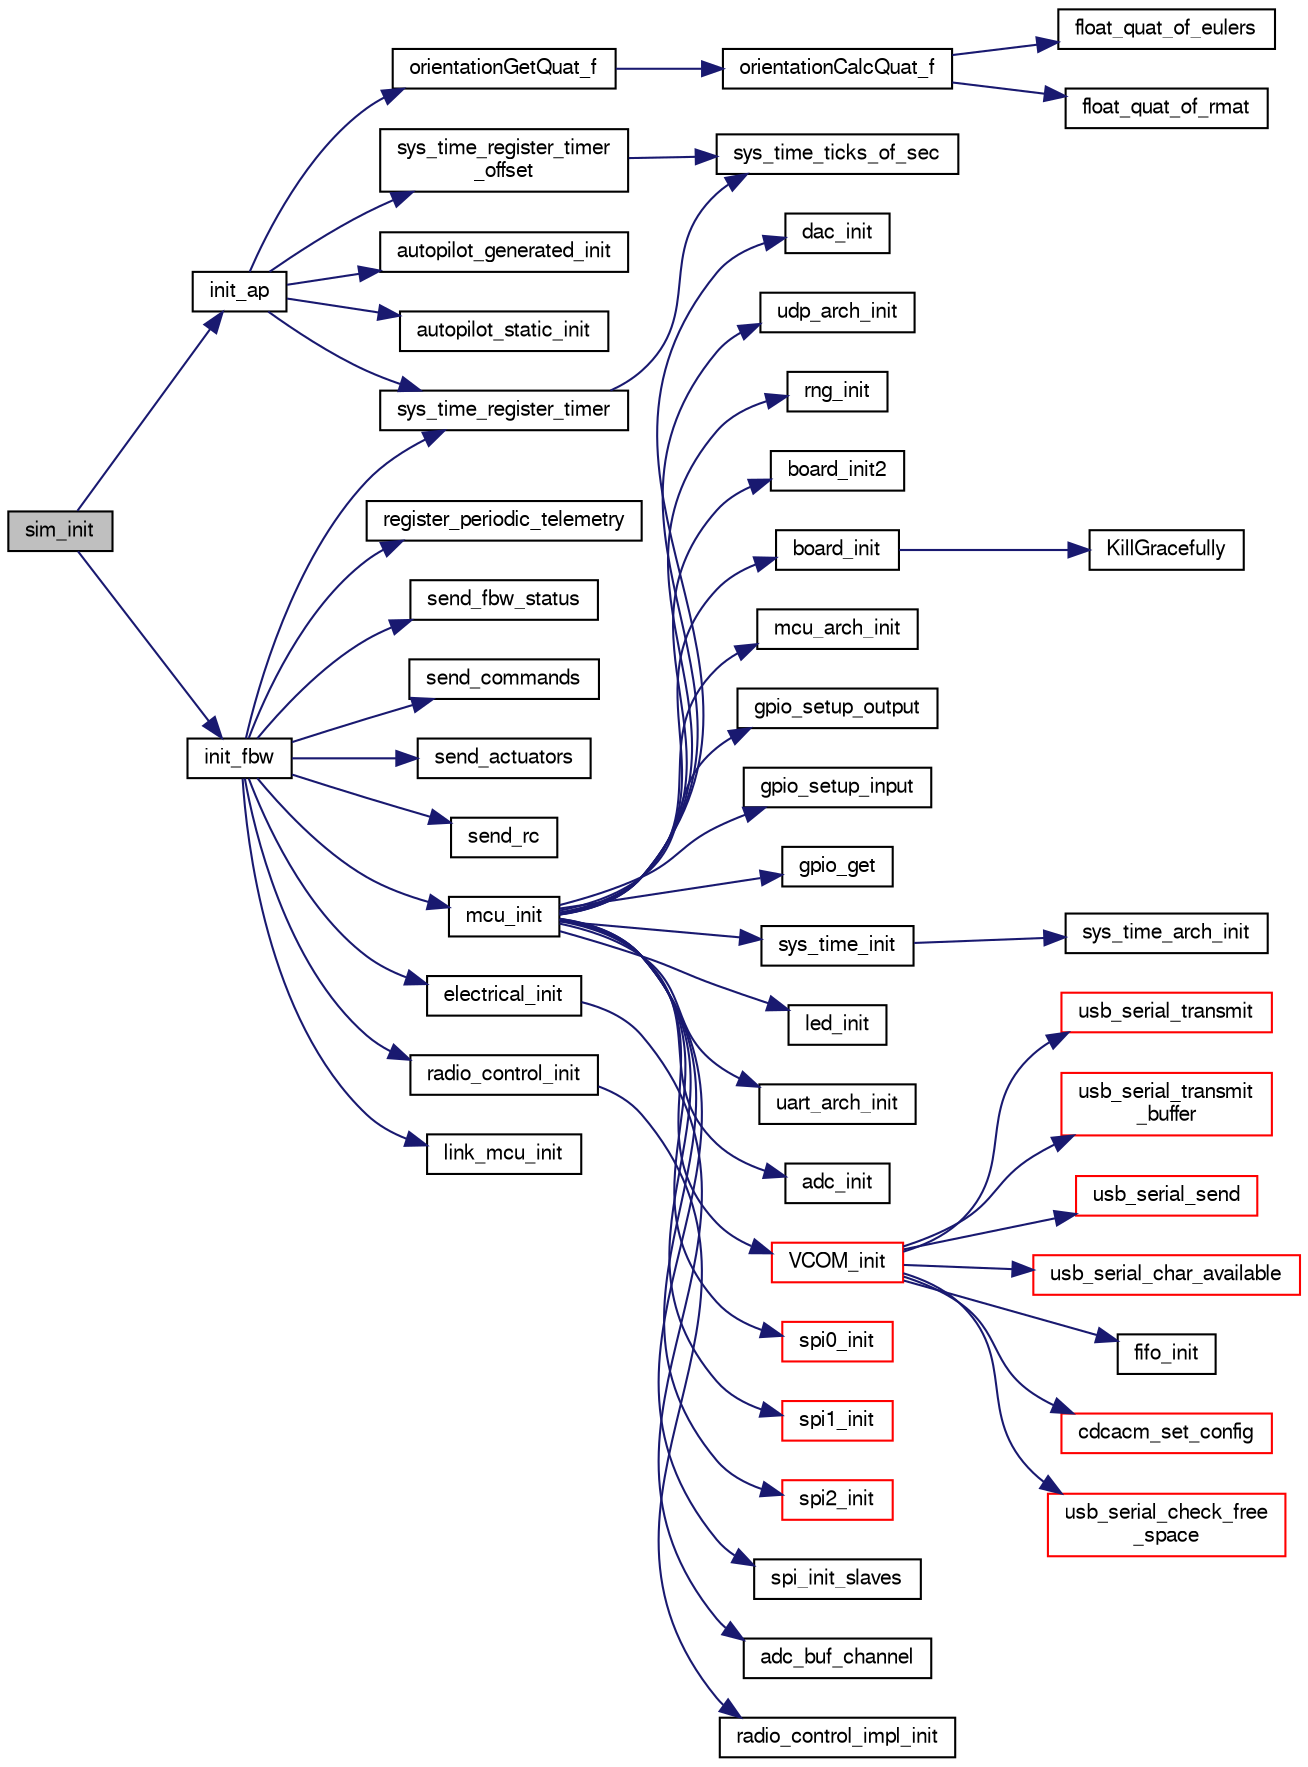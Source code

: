 digraph "sim_init"
{
  edge [fontname="FreeSans",fontsize="10",labelfontname="FreeSans",labelfontsize="10"];
  node [fontname="FreeSans",fontsize="10",shape=record];
  rankdir="LR";
  Node1 [label="sim_init",height=0.2,width=0.4,color="black", fillcolor="grey75", style="filled", fontcolor="black"];
  Node1 -> Node2 [color="midnightblue",fontsize="10",style="solid",fontname="FreeSans"];
  Node2 [label="init_ap",height=0.2,width=0.4,color="black", fillcolor="white", style="filled",URL="$fixedwing_2main__ap_8c.html#a0913f0248fbbe56a5ec65e10e36c9f30"];
  Node2 -> Node3 [color="midnightblue",fontsize="10",style="solid",fontname="FreeSans"];
  Node3 [label="autopilot_generated_init",height=0.2,width=0.4,color="black", fillcolor="white", style="filled",URL="$fixedwing_2autopilot__generated_8c.html#a6a545a575906e265b766ad17989a81bc"];
  Node2 -> Node4 [color="midnightblue",fontsize="10",style="solid",fontname="FreeSans"];
  Node4 [label="autopilot_static_init",height=0.2,width=0.4,color="black", fillcolor="white", style="filled",URL="$fixedwing_2autopilot__static_8c.html#a5d8bb91f4e3f32d4ef18ca56b5f38d24",tooltip="Static autopilot API. "];
  Node2 -> Node5 [color="midnightblue",fontsize="10",style="solid",fontname="FreeSans"];
  Node5 [label="sys_time_register_timer",height=0.2,width=0.4,color="black", fillcolor="white", style="filled",URL="$sys__time_8c.html#a3ababed8b6819006aaf919a663efe8cd",tooltip="Register a new system timer. "];
  Node5 -> Node6 [color="midnightblue",fontsize="10",style="solid",fontname="FreeSans"];
  Node6 [label="sys_time_ticks_of_sec",height=0.2,width=0.4,color="black", fillcolor="white", style="filled",URL="$sys__time_8h.html#a2894f16d75a4d3c6ad1449d7bba85406"];
  Node2 -> Node7 [color="midnightblue",fontsize="10",style="solid",fontname="FreeSans"];
  Node7 [label="sys_time_register_timer\l_offset",height=0.2,width=0.4,color="black", fillcolor="white", style="filled",URL="$sys__time_8c.html#a47c219332312321b7b2bc31ed6a23ba9",tooltip="Register a new system timer with an fixed offset from another one. "];
  Node7 -> Node6 [color="midnightblue",fontsize="10",style="solid",fontname="FreeSans"];
  Node2 -> Node8 [color="midnightblue",fontsize="10",style="solid",fontname="FreeSans"];
  Node8 [label="orientationGetQuat_f",height=0.2,width=0.4,color="black", fillcolor="white", style="filled",URL="$group__math__orientation__representation.html#ga4bc38966bac43e1f55b2f042d8f2e411",tooltip="Get vehicle body attitude quaternion (float). "];
  Node8 -> Node9 [color="midnightblue",fontsize="10",style="solid",fontname="FreeSans"];
  Node9 [label="orientationCalcQuat_f",height=0.2,width=0.4,color="black", fillcolor="white", style="filled",URL="$group__math__orientation__representation.html#ga33edf7d5bd278bed617fb5aa88559dc2"];
  Node9 -> Node10 [color="midnightblue",fontsize="10",style="solid",fontname="FreeSans"];
  Node10 [label="float_quat_of_rmat",height=0.2,width=0.4,color="black", fillcolor="white", style="filled",URL="$group__math__algebra__float.html#ga29a7db3c967cea290d25b28b4d17f01f",tooltip="Quaternion from rotation matrix. "];
  Node9 -> Node11 [color="midnightblue",fontsize="10",style="solid",fontname="FreeSans"];
  Node11 [label="float_quat_of_eulers",height=0.2,width=0.4,color="black", fillcolor="white", style="filled",URL="$group__math__algebra__float.html#ga99c8f1ff70a5b638cf87ea816f1756a2",tooltip="quat of euler roation &#39;ZYX&#39; "];
  Node1 -> Node12 [color="midnightblue",fontsize="10",style="solid",fontname="FreeSans"];
  Node12 [label="init_fbw",height=0.2,width=0.4,color="black", fillcolor="white", style="filled",URL="$fixedwing_2main__fbw_8c.html#ad86b7fe577a2414df2c7a5a9222aa45a"];
  Node12 -> Node13 [color="midnightblue",fontsize="10",style="solid",fontname="FreeSans"];
  Node13 [label="mcu_init",height=0.2,width=0.4,color="black", fillcolor="white", style="filled",URL="$group__mcu__periph.html#ga9af744358ff4b1e3e33d7dd170862f9b",tooltip="Microcontroller peripherals initialization. "];
  Node13 -> Node14 [color="midnightblue",fontsize="10",style="solid",fontname="FreeSans"];
  Node14 [label="board_init",height=0.2,width=0.4,color="black", fillcolor="white", style="filled",URL="$group__mcu__periph.html#ga916f2adc2080b4fe88034086d107a8dc",tooltip="Optional board init function called at the start of mcu_init(). "];
  Node14 -> Node15 [color="midnightblue",fontsize="10",style="solid",fontname="FreeSans"];
  Node15 [label="KillGracefully",height=0.2,width=0.4,color="black", fillcolor="white", style="filled",URL="$ardrone_2board_8c.html#a646b7f375c14d15f1aa843bbe058634f"];
  Node13 -> Node16 [color="midnightblue",fontsize="10",style="solid",fontname="FreeSans"];
  Node16 [label="mcu_arch_init",height=0.2,width=0.4,color="black", fillcolor="white", style="filled",URL="$chibios_2mcu__arch_8c.html#a87671303c7d4a9264b1ffbb07e87f454"];
  Node13 -> Node17 [color="midnightblue",fontsize="10",style="solid",fontname="FreeSans"];
  Node17 [label="gpio_setup_output",height=0.2,width=0.4,color="black", fillcolor="white", style="filled",URL="$chibios_2mcu__periph_2gpio__arch_8c.html#a614c4a447f1e43381d92c682ac3b953f",tooltip="Setup one or more pins of the given GPIO port as outputs. "];
  Node13 -> Node18 [color="midnightblue",fontsize="10",style="solid",fontname="FreeSans"];
  Node18 [label="gpio_setup_input",height=0.2,width=0.4,color="black", fillcolor="white", style="filled",URL="$chibios_2mcu__periph_2gpio__arch_8c.html#ae7d0172a824f41338c10872b96cc541b",tooltip="Setup one or more pins of the given GPIO port as inputs. "];
  Node13 -> Node19 [color="midnightblue",fontsize="10",style="solid",fontname="FreeSans"];
  Node19 [label="gpio_get",height=0.2,width=0.4,color="black", fillcolor="white", style="filled",URL="$chibios_2mcu__periph_2gpio__arch_8h.html#afd6403990094d8cd6010b2e641a977da",tooltip="Get level of a gpio. "];
  Node13 -> Node20 [color="midnightblue",fontsize="10",style="solid",fontname="FreeSans"];
  Node20 [label="sys_time_init",height=0.2,width=0.4,color="black", fillcolor="white", style="filled",URL="$sys__time_8c.html#a1e6b75f4db9128a3326d8a6283b0af43"];
  Node20 -> Node21 [color="midnightblue",fontsize="10",style="solid",fontname="FreeSans"];
  Node21 [label="sys_time_arch_init",height=0.2,width=0.4,color="black", fillcolor="white", style="filled",URL="$chibios_2mcu__periph_2sys__time__arch_8c.html#a9b31c2feb846b96205ae20ea6883e1c4"];
  Node13 -> Node22 [color="midnightblue",fontsize="10",style="solid",fontname="FreeSans"];
  Node22 [label="led_init",height=0.2,width=0.4,color="black", fillcolor="white", style="filled",URL="$led_8h.html#a9d9d9b1f30592189c3aa7358c626218f",tooltip="Automatic initialization of actived LED Set to OFF at startup. "];
  Node13 -> Node23 [color="midnightblue",fontsize="10",style="solid",fontname="FreeSans"];
  Node23 [label="uart_arch_init",height=0.2,width=0.4,color="black", fillcolor="white", style="filled",URL="$linux_2mcu__periph_2uart__arch_8c.html#a7e440684a8b6a4088b2f1d5b4dc47587"];
  Node13 -> Node24 [color="midnightblue",fontsize="10",style="solid",fontname="FreeSans"];
  Node24 [label="adc_init",height=0.2,width=0.4,color="black", fillcolor="white", style="filled",URL="$chibios_2mcu__periph_2adc__arch_8c.html#a2b815e6730e8723a6d1d06d9ef8f31c0",tooltip="Adc init. "];
  Node13 -> Node25 [color="midnightblue",fontsize="10",style="solid",fontname="FreeSans"];
  Node25 [label="VCOM_init",height=0.2,width=0.4,color="red", fillcolor="white", style="filled",URL="$usb__ser__hw_8c.html#a96a54f28bfc8bc28963cd2fac74609cd"];
  Node25 -> Node26 [color="midnightblue",fontsize="10",style="solid",fontname="FreeSans"];
  Node26 [label="fifo_init",height=0.2,width=0.4,color="black", fillcolor="white", style="filled",URL="$usb__ser__hw_8c.html#a1330c98d9b3b1ac7e86b04b86ec99548"];
  Node25 -> Node27 [color="midnightblue",fontsize="10",style="solid",fontname="FreeSans"];
  Node27 [label="cdcacm_set_config",height=0.2,width=0.4,color="red", fillcolor="white", style="filled",URL="$usb__ser__hw_8c.html#a6059acbec27d178fd89f46eac5538e7f",tooltip="Set configuration and control callbacks for CDC device (from libopencm3 examples) ..."];
  Node25 -> Node28 [color="midnightblue",fontsize="10",style="solid",fontname="FreeSans"];
  Node28 [label="usb_serial_check_free\l_space",height=0.2,width=0.4,color="red", fillcolor="white", style="filled",URL="$usb__ser__hw_8c.html#a1ce3208f7bb3a93361d7d3fd6d6949e4"];
  Node25 -> Node29 [color="midnightblue",fontsize="10",style="solid",fontname="FreeSans"];
  Node29 [label="usb_serial_transmit",height=0.2,width=0.4,color="red", fillcolor="white", style="filled",URL="$usb__ser__hw_8c.html#a2293412c574bdf4550e8d8b71724e360"];
  Node25 -> Node30 [color="midnightblue",fontsize="10",style="solid",fontname="FreeSans"];
  Node30 [label="usb_serial_transmit\l_buffer",height=0.2,width=0.4,color="red", fillcolor="white", style="filled",URL="$usb__ser__hw_8c.html#a1e02387a38bab125b67b7dc78970d48f"];
  Node25 -> Node31 [color="midnightblue",fontsize="10",style="solid",fontname="FreeSans"];
  Node31 [label="usb_serial_send",height=0.2,width=0.4,color="red", fillcolor="white", style="filled",URL="$usb__ser__hw_8c.html#ad4148a27686df68c8496d49427d52e36"];
  Node25 -> Node32 [color="midnightblue",fontsize="10",style="solid",fontname="FreeSans"];
  Node32 [label="usb_serial_char_available",height=0.2,width=0.4,color="red", fillcolor="white", style="filled",URL="$usb__ser__hw_8c.html#adaa435f6235136b75de97d7efa7387d1"];
  Node13 -> Node33 [color="midnightblue",fontsize="10",style="solid",fontname="FreeSans"];
  Node33 [label="spi0_init",height=0.2,width=0.4,color="red", fillcolor="white", style="filled",URL="$group__spi.html#ga2437939c4fca0a4a5a4f79460ed3f731"];
  Node13 -> Node34 [color="midnightblue",fontsize="10",style="solid",fontname="FreeSans"];
  Node34 [label="spi1_init",height=0.2,width=0.4,color="red", fillcolor="white", style="filled",URL="$group__spi.html#ga7da3469436debceb731ecb76c920efda"];
  Node13 -> Node35 [color="midnightblue",fontsize="10",style="solid",fontname="FreeSans"];
  Node35 [label="spi2_init",height=0.2,width=0.4,color="red", fillcolor="white", style="filled",URL="$group__spi.html#ga1c8c4e89459606c70f6749714abd4a86"];
  Node13 -> Node36 [color="midnightblue",fontsize="10",style="solid",fontname="FreeSans"];
  Node36 [label="spi_init_slaves",height=0.2,width=0.4,color="black", fillcolor="white", style="filled",URL="$group__spi.html#gafc9125c5764a6749703ae4f1303a16f3",tooltip="spi_init_slaves() function "];
  Node13 -> Node37 [color="midnightblue",fontsize="10",style="solid",fontname="FreeSans"];
  Node37 [label="dac_init",height=0.2,width=0.4,color="black", fillcolor="white", style="filled",URL="$dac_8h.html#a6e622fafee8436bf9cf9f6b120352e3c"];
  Node13 -> Node38 [color="midnightblue",fontsize="10",style="solid",fontname="FreeSans"];
  Node38 [label="udp_arch_init",height=0.2,width=0.4,color="black", fillcolor="white", style="filled",URL="$linux_2mcu__periph_2udp__arch_8c.html#a665732768aad2a0f4b0a396d96485cc2"];
  Node13 -> Node39 [color="midnightblue",fontsize="10",style="solid",fontname="FreeSans"];
  Node39 [label="rng_init",height=0.2,width=0.4,color="black", fillcolor="white", style="filled",URL="$chibios_2mcu__periph_2rng__arch_8c.html#ad5a3df3d0092f55f6ea54ccaa7daf3dc"];
  Node13 -> Node40 [color="midnightblue",fontsize="10",style="solid",fontname="FreeSans"];
  Node40 [label="board_init2",height=0.2,width=0.4,color="black", fillcolor="white", style="filled",URL="$group__mcu__periph.html#gaf8669c6ba2d12460cf1172edd1a5e4a3",tooltip="Optional board init function called at the end of mcu_init(). "];
  Node12 -> Node41 [color="midnightblue",fontsize="10",style="solid",fontname="FreeSans"];
  Node41 [label="electrical_init",height=0.2,width=0.4,color="black", fillcolor="white", style="filled",URL="$electrical_8c.html#ac5e9a56281268bdf6ddec2143b25f16a"];
  Node41 -> Node42 [color="midnightblue",fontsize="10",style="solid",fontname="FreeSans"];
  Node42 [label="adc_buf_channel",height=0.2,width=0.4,color="black", fillcolor="white", style="filled",URL="$chibios_2mcu__periph_2adc__arch_8c.html#a289883844d6749adab1cee5aabe41824",tooltip="Link between ChibiOS ADC drivers and Paparazzi adc_buffers. "];
  Node12 -> Node43 [color="midnightblue",fontsize="10",style="solid",fontname="FreeSans"];
  Node43 [label="radio_control_init",height=0.2,width=0.4,color="black", fillcolor="white", style="filled",URL="$radio__control_8c.html#afb55b39c9ce65c9074c0472838fe551d"];
  Node43 -> Node44 [color="midnightblue",fontsize="10",style="solid",fontname="FreeSans"];
  Node44 [label="radio_control_impl_init",height=0.2,width=0.4,color="black", fillcolor="white", style="filled",URL="$spektrum__arch_8c.html#a6ba4bebf68f7ff39f4569dfe3b1f2832"];
  Node12 -> Node45 [color="midnightblue",fontsize="10",style="solid",fontname="FreeSans"];
  Node45 [label="link_mcu_init",height=0.2,width=0.4,color="black", fillcolor="white", style="filled",URL="$link__mcu__can_8c.html#a4811adaa420099181f04d75d5ba24c25"];
  Node12 -> Node5 [color="midnightblue",fontsize="10",style="solid",fontname="FreeSans"];
  Node12 -> Node46 [color="midnightblue",fontsize="10",style="solid",fontname="FreeSans"];
  Node46 [label="register_periodic_telemetry",height=0.2,width=0.4,color="black", fillcolor="white", style="filled",URL="$telemetry_8c.html#a8b8cf43739f06c54d16370c141b541a0",tooltip="Register a telemetry callback function. "];
  Node12 -> Node47 [color="midnightblue",fontsize="10",style="solid",fontname="FreeSans"];
  Node47 [label="send_fbw_status",height=0.2,width=0.4,color="black", fillcolor="white", style="filled",URL="$fixedwing_2main__fbw_8c.html#a884652270c62613741a5e4d77fe5ee9e"];
  Node12 -> Node48 [color="midnightblue",fontsize="10",style="solid",fontname="FreeSans"];
  Node48 [label="send_commands",height=0.2,width=0.4,color="black", fillcolor="white", style="filled",URL="$fixedwing_2main__fbw_8c.html#a4d3ebf2393fe597ab7a9a9e615ed2efe"];
  Node12 -> Node49 [color="midnightblue",fontsize="10",style="solid",fontname="FreeSans"];
  Node49 [label="send_actuators",height=0.2,width=0.4,color="black", fillcolor="white", style="filled",URL="$demo__ahrs__actuators_8c.html#acd7f051f394d395b1b28750b8e853e9c"];
  Node12 -> Node50 [color="midnightblue",fontsize="10",style="solid",fontname="FreeSans"];
  Node50 [label="send_rc",height=0.2,width=0.4,color="black", fillcolor="white", style="filled",URL="$fixedwing_2main__fbw_8c.html#ac3ccac3c6911516d3a1ec76dfcf0ba97"];
}
